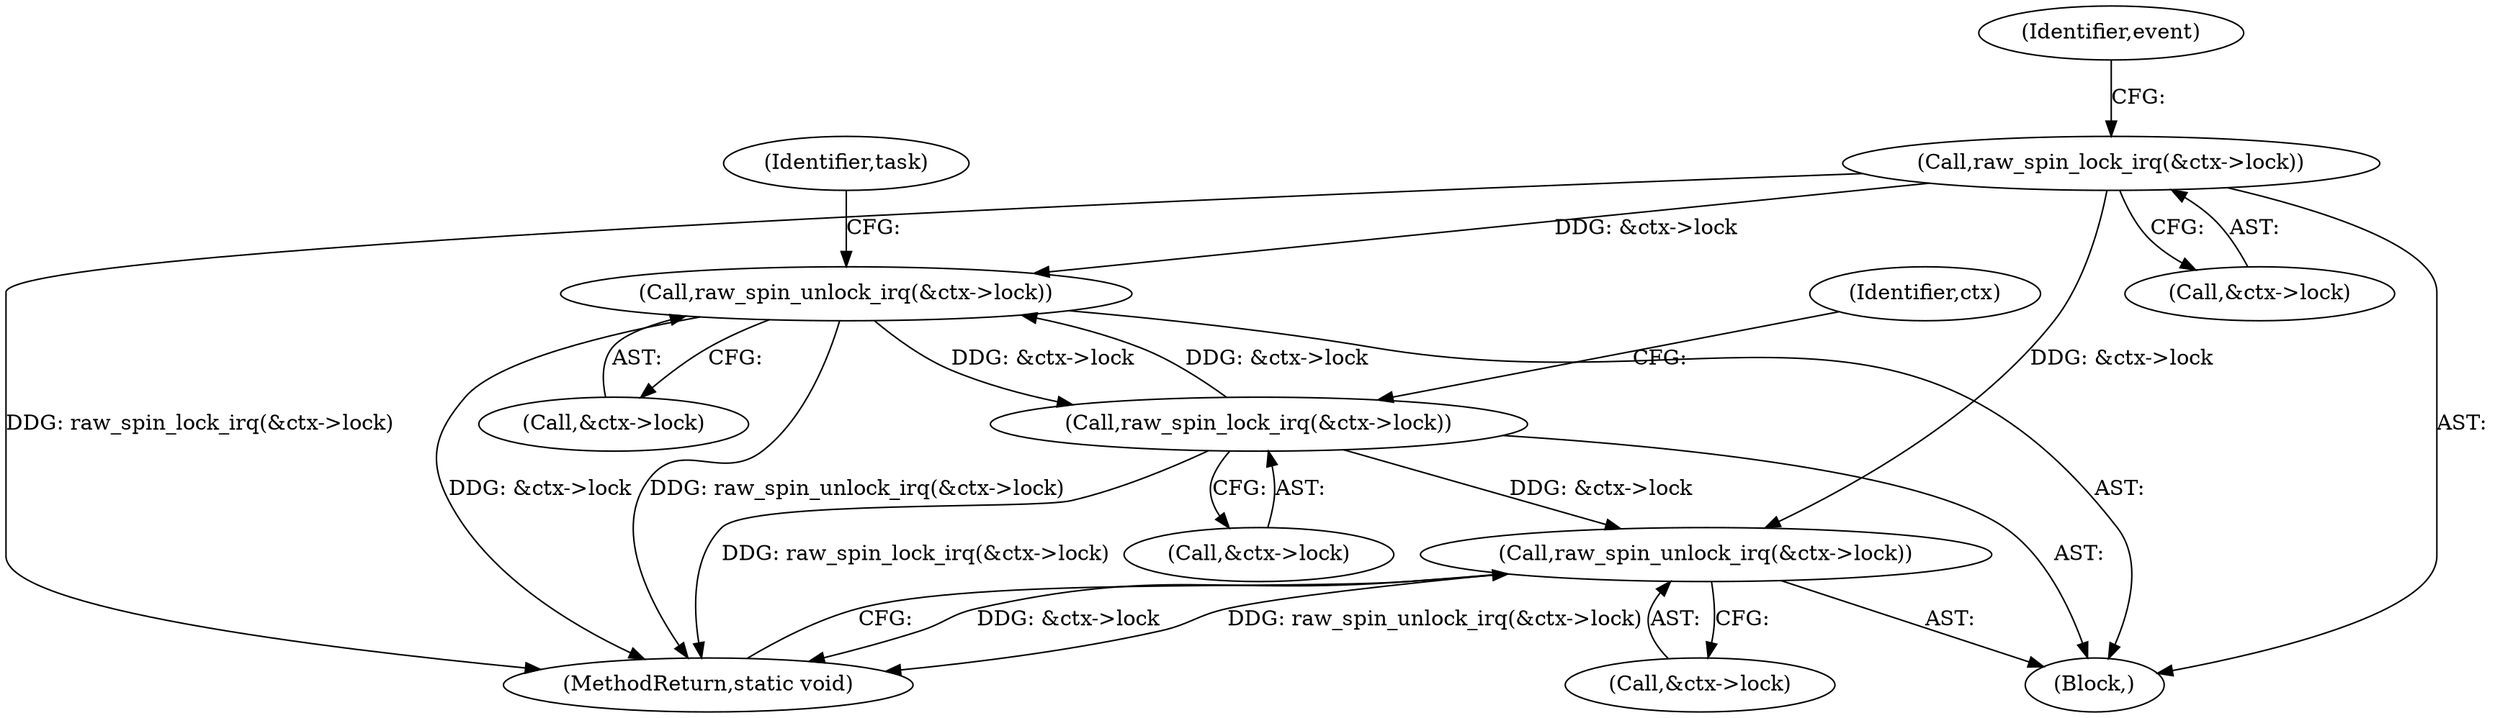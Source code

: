 digraph "0_linux_f63a8daa5812afef4f06c962351687e1ff9ccb2b_1@pointer" {
"1000130" [label="(Call,raw_spin_lock_irq(&ctx->lock))"];
"1000163" [label="(Call,raw_spin_unlock_irq(&ctx->lock))"];
"1000175" [label="(Call,raw_spin_lock_irq(&ctx->lock))"];
"1000198" [label="(Call,raw_spin_unlock_irq(&ctx->lock))"];
"1000176" [label="(Call,&ctx->lock)"];
"1000131" [label="(Call,&ctx->lock)"];
"1000203" [label="(MethodReturn,static void)"];
"1000130" [label="(Call,raw_spin_lock_irq(&ctx->lock))"];
"1000199" [label="(Call,&ctx->lock)"];
"1000171" [label="(Identifier,task)"];
"1000164" [label="(Call,&ctx->lock)"];
"1000138" [label="(Identifier,event)"];
"1000175" [label="(Call,raw_spin_lock_irq(&ctx->lock))"];
"1000198" [label="(Call,raw_spin_unlock_irq(&ctx->lock))"];
"1000106" [label="(Block,)"];
"1000183" [label="(Identifier,ctx)"];
"1000163" [label="(Call,raw_spin_unlock_irq(&ctx->lock))"];
"1000130" -> "1000106"  [label="AST: "];
"1000130" -> "1000131"  [label="CFG: "];
"1000131" -> "1000130"  [label="AST: "];
"1000138" -> "1000130"  [label="CFG: "];
"1000130" -> "1000203"  [label="DDG: raw_spin_lock_irq(&ctx->lock)"];
"1000130" -> "1000163"  [label="DDG: &ctx->lock"];
"1000130" -> "1000198"  [label="DDG: &ctx->lock"];
"1000163" -> "1000106"  [label="AST: "];
"1000163" -> "1000164"  [label="CFG: "];
"1000164" -> "1000163"  [label="AST: "];
"1000171" -> "1000163"  [label="CFG: "];
"1000163" -> "1000203"  [label="DDG: raw_spin_unlock_irq(&ctx->lock)"];
"1000163" -> "1000203"  [label="DDG: &ctx->lock"];
"1000175" -> "1000163"  [label="DDG: &ctx->lock"];
"1000163" -> "1000175"  [label="DDG: &ctx->lock"];
"1000175" -> "1000106"  [label="AST: "];
"1000175" -> "1000176"  [label="CFG: "];
"1000176" -> "1000175"  [label="AST: "];
"1000183" -> "1000175"  [label="CFG: "];
"1000175" -> "1000203"  [label="DDG: raw_spin_lock_irq(&ctx->lock)"];
"1000175" -> "1000198"  [label="DDG: &ctx->lock"];
"1000198" -> "1000106"  [label="AST: "];
"1000198" -> "1000199"  [label="CFG: "];
"1000199" -> "1000198"  [label="AST: "];
"1000203" -> "1000198"  [label="CFG: "];
"1000198" -> "1000203"  [label="DDG: &ctx->lock"];
"1000198" -> "1000203"  [label="DDG: raw_spin_unlock_irq(&ctx->lock)"];
}
